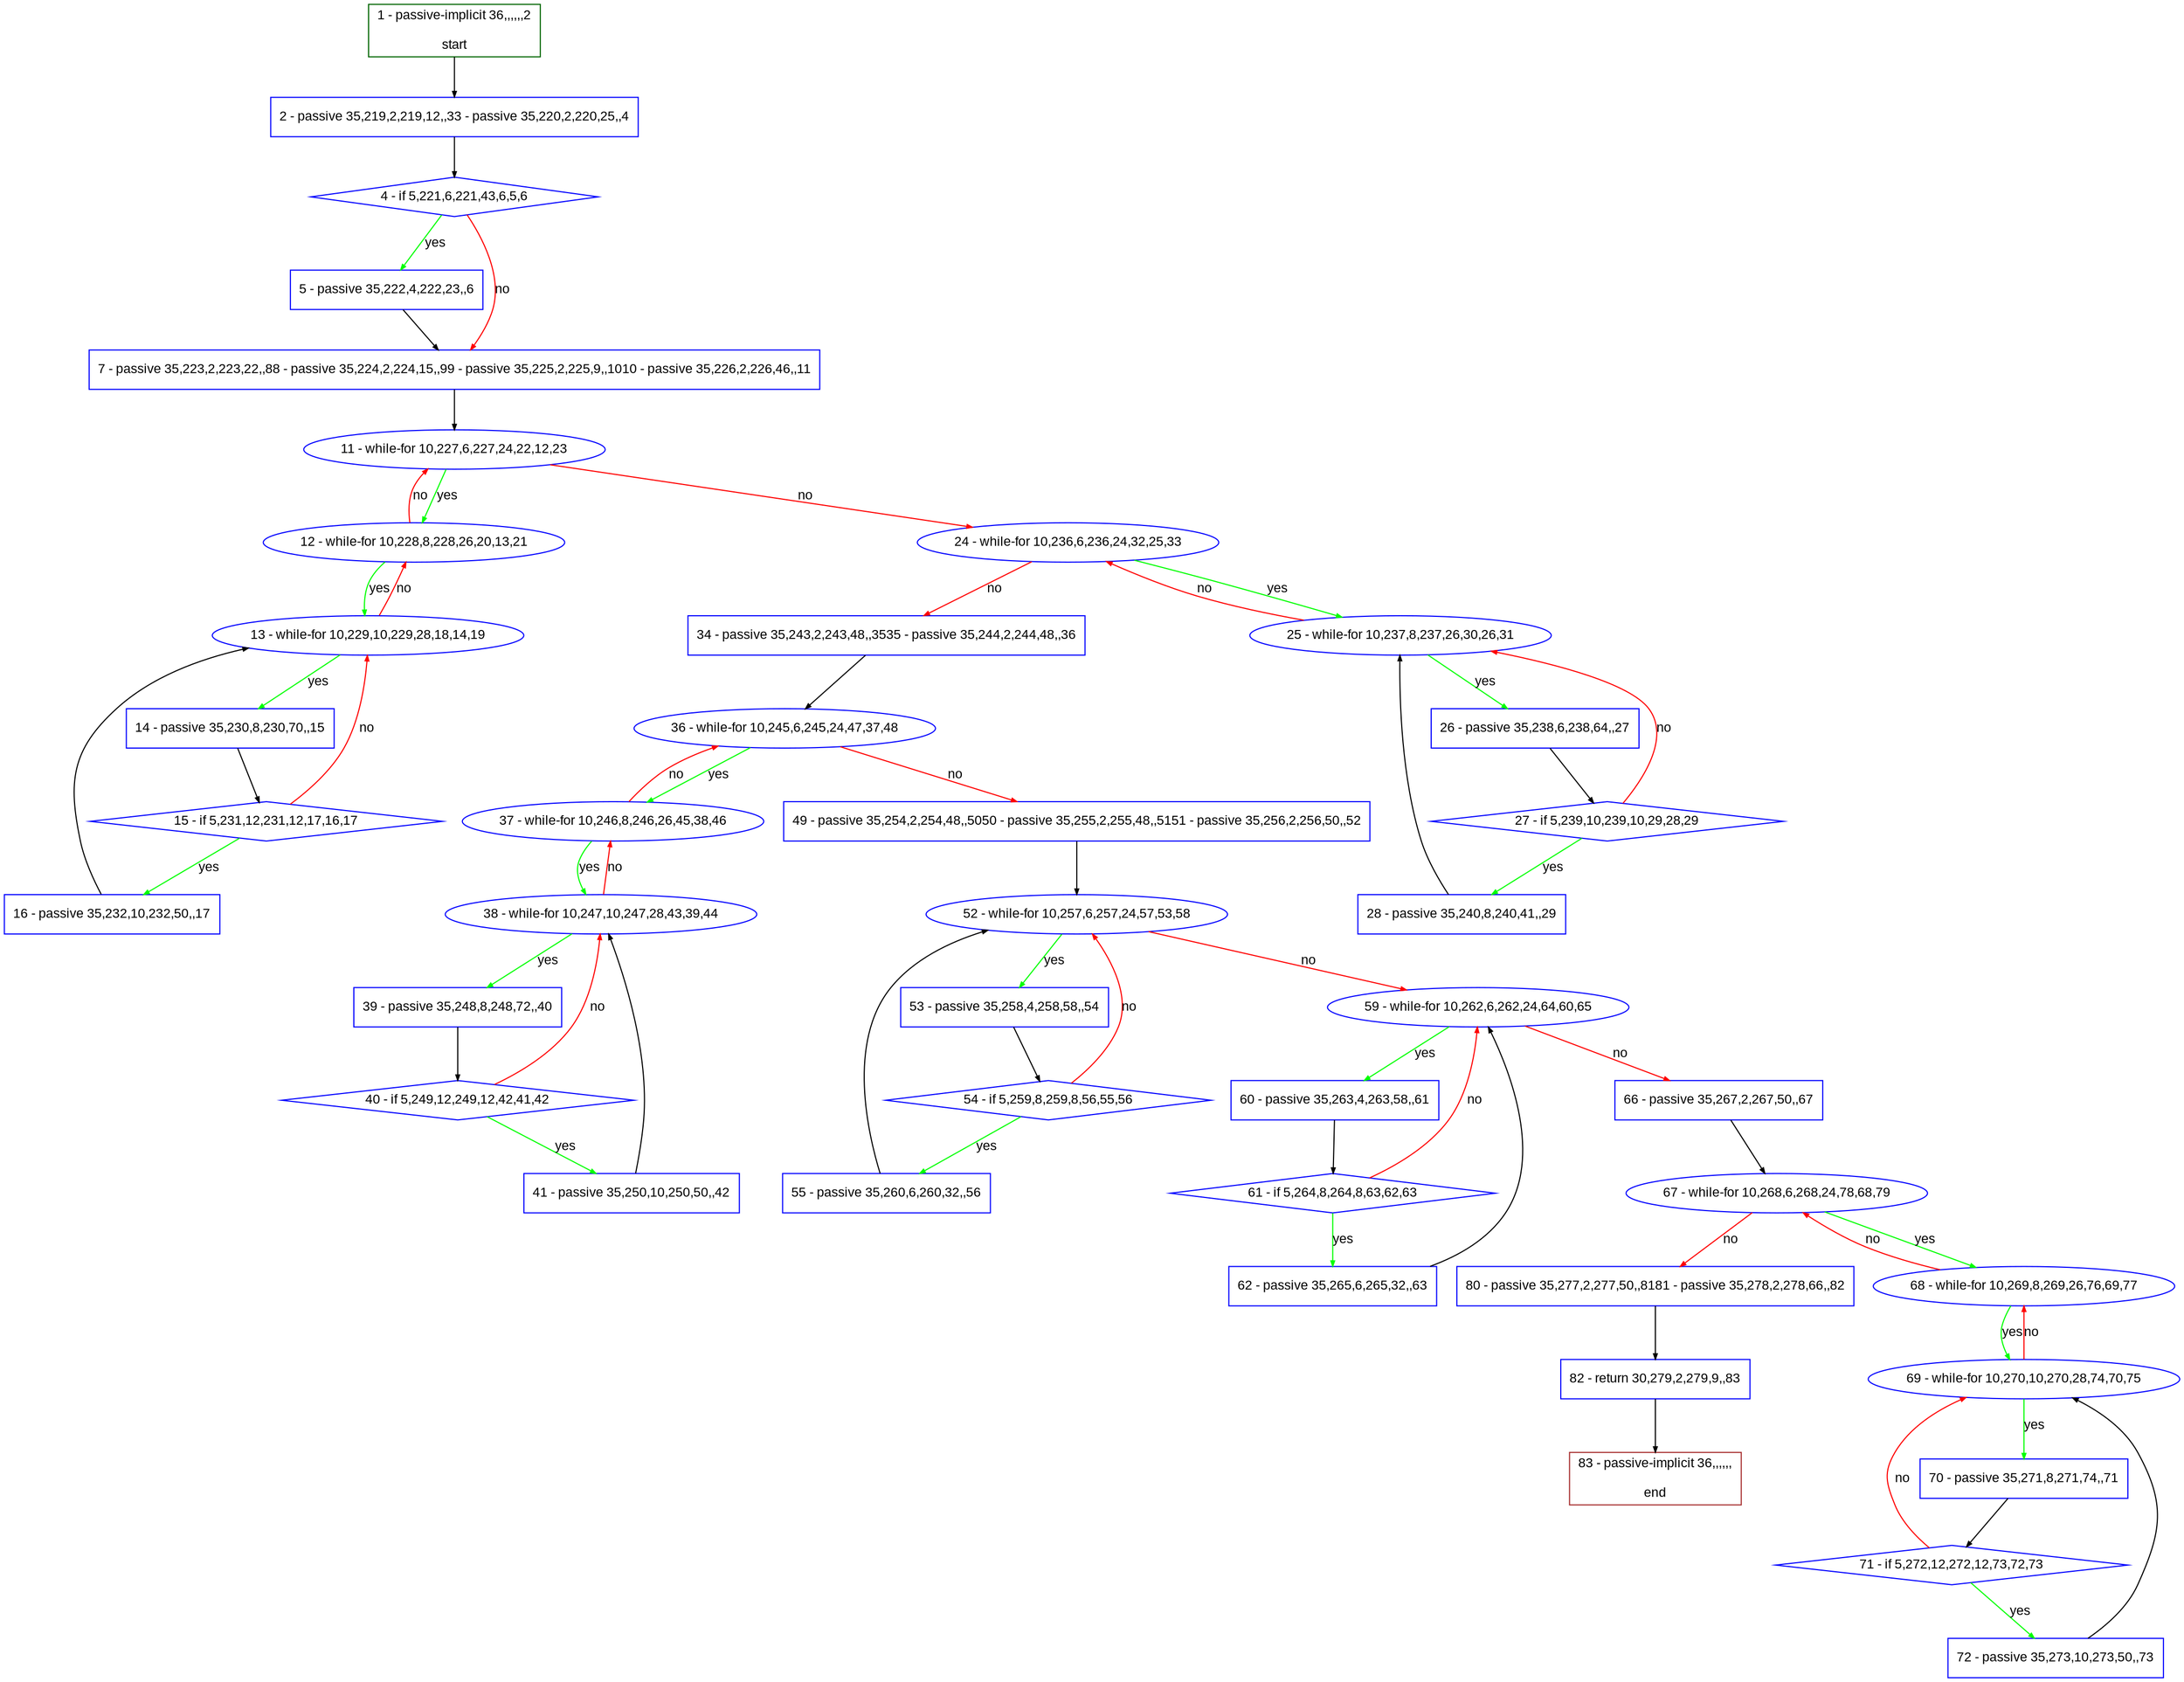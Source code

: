 digraph "" {
  graph [pack="true", label="", fontsize="12", packmode="clust", fontname="Arial", fillcolor="#FFFFCC", bgcolor="white", style="rounded,filled", compound="true"];
  node [node_initialized="no", label="", color="grey", fontsize="12", fillcolor="white", fontname="Arial", style="filled", shape="rectangle", compound="true", fixedsize="false"];
  edge [fontcolor="black", arrowhead="normal", arrowtail="none", arrowsize="0.5", ltail="", label="", color="black", fontsize="12", lhead="", fontname="Arial", dir="forward", compound="true"];
  __N1 [label="2 - passive 35,219,2,219,12,,33 - passive 35,220,2,220,25,,4", color="#0000ff", fillcolor="#ffffff", style="filled", shape="box"];
  __N2 [label="1 - passive-implicit 36,,,,,,2\n\nstart", color="#006400", fillcolor="#ffffff", style="filled", shape="box"];
  __N3 [label="4 - if 5,221,6,221,43,6,5,6", color="#0000ff", fillcolor="#ffffff", style="filled", shape="diamond"];
  __N4 [label="5 - passive 35,222,4,222,23,,6", color="#0000ff", fillcolor="#ffffff", style="filled", shape="box"];
  __N5 [label="7 - passive 35,223,2,223,22,,88 - passive 35,224,2,224,15,,99 - passive 35,225,2,225,9,,1010 - passive 35,226,2,226,46,,11", color="#0000ff", fillcolor="#ffffff", style="filled", shape="box"];
  __N6 [label="11 - while-for 10,227,6,227,24,22,12,23", color="#0000ff", fillcolor="#ffffff", style="filled", shape="oval"];
  __N7 [label="12 - while-for 10,228,8,228,26,20,13,21", color="#0000ff", fillcolor="#ffffff", style="filled", shape="oval"];
  __N8 [label="24 - while-for 10,236,6,236,24,32,25,33", color="#0000ff", fillcolor="#ffffff", style="filled", shape="oval"];
  __N9 [label="13 - while-for 10,229,10,229,28,18,14,19", color="#0000ff", fillcolor="#ffffff", style="filled", shape="oval"];
  __N10 [label="14 - passive 35,230,8,230,70,,15", color="#0000ff", fillcolor="#ffffff", style="filled", shape="box"];
  __N11 [label="15 - if 5,231,12,231,12,17,16,17", color="#0000ff", fillcolor="#ffffff", style="filled", shape="diamond"];
  __N12 [label="16 - passive 35,232,10,232,50,,17", color="#0000ff", fillcolor="#ffffff", style="filled", shape="box"];
  __N13 [label="25 - while-for 10,237,8,237,26,30,26,31", color="#0000ff", fillcolor="#ffffff", style="filled", shape="oval"];
  __N14 [label="34 - passive 35,243,2,243,48,,3535 - passive 35,244,2,244,48,,36", color="#0000ff", fillcolor="#ffffff", style="filled", shape="box"];
  __N15 [label="26 - passive 35,238,6,238,64,,27", color="#0000ff", fillcolor="#ffffff", style="filled", shape="box"];
  __N16 [label="27 - if 5,239,10,239,10,29,28,29", color="#0000ff", fillcolor="#ffffff", style="filled", shape="diamond"];
  __N17 [label="28 - passive 35,240,8,240,41,,29", color="#0000ff", fillcolor="#ffffff", style="filled", shape="box"];
  __N18 [label="36 - while-for 10,245,6,245,24,47,37,48", color="#0000ff", fillcolor="#ffffff", style="filled", shape="oval"];
  __N19 [label="37 - while-for 10,246,8,246,26,45,38,46", color="#0000ff", fillcolor="#ffffff", style="filled", shape="oval"];
  __N20 [label="49 - passive 35,254,2,254,48,,5050 - passive 35,255,2,255,48,,5151 - passive 35,256,2,256,50,,52", color="#0000ff", fillcolor="#ffffff", style="filled", shape="box"];
  __N21 [label="38 - while-for 10,247,10,247,28,43,39,44", color="#0000ff", fillcolor="#ffffff", style="filled", shape="oval"];
  __N22 [label="39 - passive 35,248,8,248,72,,40", color="#0000ff", fillcolor="#ffffff", style="filled", shape="box"];
  __N23 [label="40 - if 5,249,12,249,12,42,41,42", color="#0000ff", fillcolor="#ffffff", style="filled", shape="diamond"];
  __N24 [label="41 - passive 35,250,10,250,50,,42", color="#0000ff", fillcolor="#ffffff", style="filled", shape="box"];
  __N25 [label="52 - while-for 10,257,6,257,24,57,53,58", color="#0000ff", fillcolor="#ffffff", style="filled", shape="oval"];
  __N26 [label="53 - passive 35,258,4,258,58,,54", color="#0000ff", fillcolor="#ffffff", style="filled", shape="box"];
  __N27 [label="59 - while-for 10,262,6,262,24,64,60,65", color="#0000ff", fillcolor="#ffffff", style="filled", shape="oval"];
  __N28 [label="54 - if 5,259,8,259,8,56,55,56", color="#0000ff", fillcolor="#ffffff", style="filled", shape="diamond"];
  __N29 [label="55 - passive 35,260,6,260,32,,56", color="#0000ff", fillcolor="#ffffff", style="filled", shape="box"];
  __N30 [label="60 - passive 35,263,4,263,58,,61", color="#0000ff", fillcolor="#ffffff", style="filled", shape="box"];
  __N31 [label="66 - passive 35,267,2,267,50,,67", color="#0000ff", fillcolor="#ffffff", style="filled", shape="box"];
  __N32 [label="61 - if 5,264,8,264,8,63,62,63", color="#0000ff", fillcolor="#ffffff", style="filled", shape="diamond"];
  __N33 [label="62 - passive 35,265,6,265,32,,63", color="#0000ff", fillcolor="#ffffff", style="filled", shape="box"];
  __N34 [label="67 - while-for 10,268,6,268,24,78,68,79", color="#0000ff", fillcolor="#ffffff", style="filled", shape="oval"];
  __N35 [label="68 - while-for 10,269,8,269,26,76,69,77", color="#0000ff", fillcolor="#ffffff", style="filled", shape="oval"];
  __N36 [label="80 - passive 35,277,2,277,50,,8181 - passive 35,278,2,278,66,,82", color="#0000ff", fillcolor="#ffffff", style="filled", shape="box"];
  __N37 [label="69 - while-for 10,270,10,270,28,74,70,75", color="#0000ff", fillcolor="#ffffff", style="filled", shape="oval"];
  __N38 [label="70 - passive 35,271,8,271,74,,71", color="#0000ff", fillcolor="#ffffff", style="filled", shape="box"];
  __N39 [label="71 - if 5,272,12,272,12,73,72,73", color="#0000ff", fillcolor="#ffffff", style="filled", shape="diamond"];
  __N40 [label="72 - passive 35,273,10,273,50,,73", color="#0000ff", fillcolor="#ffffff", style="filled", shape="box"];
  __N41 [label="82 - return 30,279,2,279,9,,83", color="#0000ff", fillcolor="#ffffff", style="filled", shape="box"];
  __N42 [label="83 - passive-implicit 36,,,,,,\n\nend", color="#a52a2a", fillcolor="#ffffff", style="filled", shape="box"];
  __N2 -> __N1 [arrowhead="normal", arrowtail="none", color="#000000", label="", dir="forward"];
  __N1 -> __N3 [arrowhead="normal", arrowtail="none", color="#000000", label="", dir="forward"];
  __N3 -> __N4 [arrowhead="normal", arrowtail="none", color="#00ff00", label="yes", dir="forward"];
  __N3 -> __N5 [arrowhead="normal", arrowtail="none", color="#ff0000", label="no", dir="forward"];
  __N4 -> __N5 [arrowhead="normal", arrowtail="none", color="#000000", label="", dir="forward"];
  __N5 -> __N6 [arrowhead="normal", arrowtail="none", color="#000000", label="", dir="forward"];
  __N6 -> __N7 [arrowhead="normal", arrowtail="none", color="#00ff00", label="yes", dir="forward"];
  __N7 -> __N6 [arrowhead="normal", arrowtail="none", color="#ff0000", label="no", dir="forward"];
  __N6 -> __N8 [arrowhead="normal", arrowtail="none", color="#ff0000", label="no", dir="forward"];
  __N7 -> __N9 [arrowhead="normal", arrowtail="none", color="#00ff00", label="yes", dir="forward"];
  __N9 -> __N7 [arrowhead="normal", arrowtail="none", color="#ff0000", label="no", dir="forward"];
  __N9 -> __N10 [arrowhead="normal", arrowtail="none", color="#00ff00", label="yes", dir="forward"];
  __N10 -> __N11 [arrowhead="normal", arrowtail="none", color="#000000", label="", dir="forward"];
  __N11 -> __N9 [arrowhead="normal", arrowtail="none", color="#ff0000", label="no", dir="forward"];
  __N11 -> __N12 [arrowhead="normal", arrowtail="none", color="#00ff00", label="yes", dir="forward"];
  __N12 -> __N9 [arrowhead="normal", arrowtail="none", color="#000000", label="", dir="forward"];
  __N8 -> __N13 [arrowhead="normal", arrowtail="none", color="#00ff00", label="yes", dir="forward"];
  __N13 -> __N8 [arrowhead="normal", arrowtail="none", color="#ff0000", label="no", dir="forward"];
  __N8 -> __N14 [arrowhead="normal", arrowtail="none", color="#ff0000", label="no", dir="forward"];
  __N13 -> __N15 [arrowhead="normal", arrowtail="none", color="#00ff00", label="yes", dir="forward"];
  __N15 -> __N16 [arrowhead="normal", arrowtail="none", color="#000000", label="", dir="forward"];
  __N16 -> __N13 [arrowhead="normal", arrowtail="none", color="#ff0000", label="no", dir="forward"];
  __N16 -> __N17 [arrowhead="normal", arrowtail="none", color="#00ff00", label="yes", dir="forward"];
  __N17 -> __N13 [arrowhead="normal", arrowtail="none", color="#000000", label="", dir="forward"];
  __N14 -> __N18 [arrowhead="normal", arrowtail="none", color="#000000", label="", dir="forward"];
  __N18 -> __N19 [arrowhead="normal", arrowtail="none", color="#00ff00", label="yes", dir="forward"];
  __N19 -> __N18 [arrowhead="normal", arrowtail="none", color="#ff0000", label="no", dir="forward"];
  __N18 -> __N20 [arrowhead="normal", arrowtail="none", color="#ff0000", label="no", dir="forward"];
  __N19 -> __N21 [arrowhead="normal", arrowtail="none", color="#00ff00", label="yes", dir="forward"];
  __N21 -> __N19 [arrowhead="normal", arrowtail="none", color="#ff0000", label="no", dir="forward"];
  __N21 -> __N22 [arrowhead="normal", arrowtail="none", color="#00ff00", label="yes", dir="forward"];
  __N22 -> __N23 [arrowhead="normal", arrowtail="none", color="#000000", label="", dir="forward"];
  __N23 -> __N21 [arrowhead="normal", arrowtail="none", color="#ff0000", label="no", dir="forward"];
  __N23 -> __N24 [arrowhead="normal", arrowtail="none", color="#00ff00", label="yes", dir="forward"];
  __N24 -> __N21 [arrowhead="normal", arrowtail="none", color="#000000", label="", dir="forward"];
  __N20 -> __N25 [arrowhead="normal", arrowtail="none", color="#000000", label="", dir="forward"];
  __N25 -> __N26 [arrowhead="normal", arrowtail="none", color="#00ff00", label="yes", dir="forward"];
  __N25 -> __N27 [arrowhead="normal", arrowtail="none", color="#ff0000", label="no", dir="forward"];
  __N26 -> __N28 [arrowhead="normal", arrowtail="none", color="#000000", label="", dir="forward"];
  __N28 -> __N25 [arrowhead="normal", arrowtail="none", color="#ff0000", label="no", dir="forward"];
  __N28 -> __N29 [arrowhead="normal", arrowtail="none", color="#00ff00", label="yes", dir="forward"];
  __N29 -> __N25 [arrowhead="normal", arrowtail="none", color="#000000", label="", dir="forward"];
  __N27 -> __N30 [arrowhead="normal", arrowtail="none", color="#00ff00", label="yes", dir="forward"];
  __N27 -> __N31 [arrowhead="normal", arrowtail="none", color="#ff0000", label="no", dir="forward"];
  __N30 -> __N32 [arrowhead="normal", arrowtail="none", color="#000000", label="", dir="forward"];
  __N32 -> __N27 [arrowhead="normal", arrowtail="none", color="#ff0000", label="no", dir="forward"];
  __N32 -> __N33 [arrowhead="normal", arrowtail="none", color="#00ff00", label="yes", dir="forward"];
  __N33 -> __N27 [arrowhead="normal", arrowtail="none", color="#000000", label="", dir="forward"];
  __N31 -> __N34 [arrowhead="normal", arrowtail="none", color="#000000", label="", dir="forward"];
  __N34 -> __N35 [arrowhead="normal", arrowtail="none", color="#00ff00", label="yes", dir="forward"];
  __N35 -> __N34 [arrowhead="normal", arrowtail="none", color="#ff0000", label="no", dir="forward"];
  __N34 -> __N36 [arrowhead="normal", arrowtail="none", color="#ff0000", label="no", dir="forward"];
  __N35 -> __N37 [arrowhead="normal", arrowtail="none", color="#00ff00", label="yes", dir="forward"];
  __N37 -> __N35 [arrowhead="normal", arrowtail="none", color="#ff0000", label="no", dir="forward"];
  __N37 -> __N38 [arrowhead="normal", arrowtail="none", color="#00ff00", label="yes", dir="forward"];
  __N38 -> __N39 [arrowhead="normal", arrowtail="none", color="#000000", label="", dir="forward"];
  __N39 -> __N37 [arrowhead="normal", arrowtail="none", color="#ff0000", label="no", dir="forward"];
  __N39 -> __N40 [arrowhead="normal", arrowtail="none", color="#00ff00", label="yes", dir="forward"];
  __N40 -> __N37 [arrowhead="normal", arrowtail="none", color="#000000", label="", dir="forward"];
  __N36 -> __N41 [arrowhead="normal", arrowtail="none", color="#000000", label="", dir="forward"];
  __N41 -> __N42 [arrowhead="normal", arrowtail="none", color="#000000", label="", dir="forward"];
}
